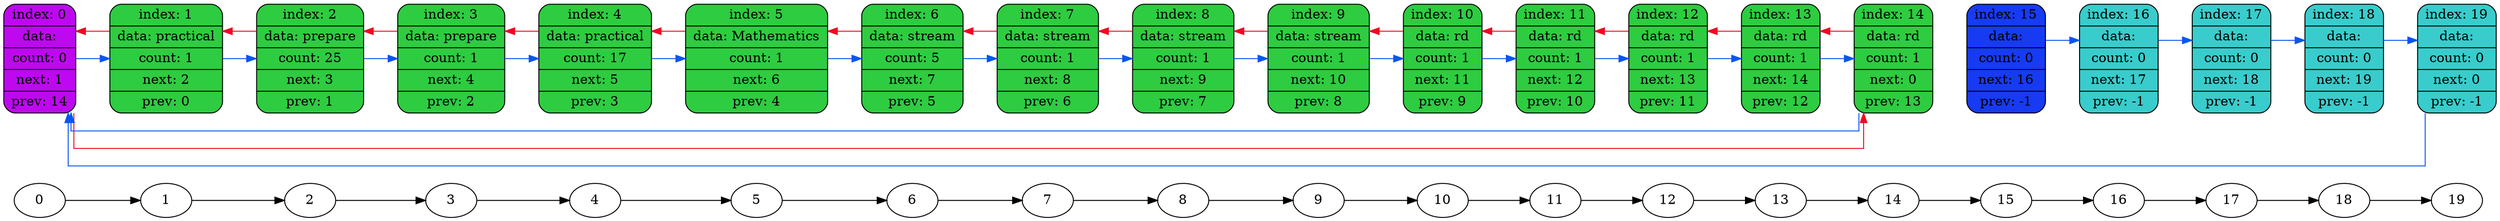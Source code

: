 digraph
{
    graph[splines = ortho]
    rankdir=LR

    "0" -> "1" -> "2" -> "3" -> "4" -> "5" -> "6" -> "7" -> "8" -> "9" -> "10" -> "11" -> "12" -> "13" -> "14" -> "15" -> "16" -> "17" -> "18" -> "19";

    node15[shape=record,style="rounded,filled",fillcolor="#163bf3",label="index: 15 | data:  | count: 0 | next: 16 | prev: -1"];
    node16[shape=record,style="rounded,filled",fillcolor="#39CCCC",label="index: 16 | data:  | count: 0 | next: 17 | prev: -1"];
    node17[shape=record,style="rounded,filled",fillcolor="#39CCCC",label="index: 17 | data:  | count: 0 | next: 18 | prev: -1"];
    node18[shape=record,style="rounded,filled",fillcolor="#39CCCC",label="index: 18 | data:  | count: 0 | next: 19 | prev: -1"];
    node19[shape=record,style="rounded,filled",fillcolor="#39CCCC",label="index: 19 | data:  | count: 0 | next: 0 | prev: -1"];
    node0[shape=record,style="rounded,filled",fillcolor="#BE08F0",label="index: 0 | data:  | count: 0 | next: 1 | prev: 14"];
    node1[shape=record,style="rounded,filled",fillcolor="#2ECC40",label="index: 1 | data: practical | count: 1 | next: 2 | prev: 0"];
    node2[shape=record,style="rounded,filled",fillcolor="#2ECC40",label="index: 2 | data: prepare | count: 25 | next: 3 | prev: 1"];
    node3[shape=record,style="rounded,filled",fillcolor="#2ECC40",label="index: 3 | data: prepare | count: 1 | next: 4 | prev: 2"];
    node4[shape=record,style="rounded,filled",fillcolor="#2ECC40",label="index: 4 | data: practical | count: 17 | next: 5 | prev: 3"];
    node5[shape=record,style="rounded,filled",fillcolor="#2ECC40",label="index: 5 | data: Mathematics | count: 1 | next: 6 | prev: 4"];
    node6[shape=record,style="rounded,filled",fillcolor="#2ECC40",label="index: 6 | data: stream | count: 5 | next: 7 | prev: 5"];
    node7[shape=record,style="rounded,filled",fillcolor="#2ECC40",label="index: 7 | data: stream | count: 1 | next: 8 | prev: 6"];
    node8[shape=record,style="rounded,filled",fillcolor="#2ECC40",label="index: 8 | data: stream | count: 1 | next: 9 | prev: 7"];
    node9[shape=record,style="rounded,filled",fillcolor="#2ECC40",label="index: 9 | data: stream | count: 1 | next: 10 | prev: 8"];
    node10[shape=record,style="rounded,filled",fillcolor="#2ECC40",label="index: 10 | data: rd | count: 1 | next: 11 | prev: 9"];
    node11[shape=record,style="rounded,filled",fillcolor="#2ECC40",label="index: 11 | data: rd | count: 1 | next: 12 | prev: 10"];
    node12[shape=record,style="rounded,filled",fillcolor="#2ECC40",label="index: 12 | data: rd | count: 1 | next: 13 | prev: 11"];
    node13[shape=record,style="rounded,filled",fillcolor="#2ECC40",label="index: 13 | data: rd | count: 1 | next: 14 | prev: 12"];
    node14[shape=record,style="rounded,filled",fillcolor="#2ECC40",label="index: 14 | data: rd | count: 1 | next: 0 | prev: 13"];

    node0 -> node1[color="none"]
    {rank = same; "0"; node0}
    node1 -> node2[color="none"]
    {rank = same; "1"; node1}
    node2 -> node3[color="none"]
    {rank = same; "2"; node2}
    node3 -> node4[color="none"]
    {rank = same; "3"; node3}
    node4 -> node5[color="none"]
    {rank = same; "4"; node4}
    node5 -> node6[color="none"]
    {rank = same; "5"; node5}
    node6 -> node7[color="none"]
    {rank = same; "6"; node6}
    node7 -> node8[color="none"]
    {rank = same; "7"; node7}
    node8 -> node9[color="none"]
    {rank = same; "8"; node8}
    node9 -> node10[color="none"]
    {rank = same; "9"; node9}
    node10 -> node11[color="none"]
    {rank = same; "10"; node10}
    node11 -> node12[color="none"]
    {rank = same; "11"; node11}
    node12 -> node13[color="none"]
    {rank = same; "12"; node12}
    node13 -> node14[color="none"]
    {rank = same; "13"; node13}
    node14 -> node15[color="none"]
    {rank = same; "14"; node14}
    node15 -> node16[color="none"]
    {rank = same; "15"; node15}
    node16 -> node17[color="none"]
    {rank = same; "16"; node16}
    node17 -> node18[color="none"]
    {rank = same; "17"; node17}
    node18 -> node19[color="none"]
    {rank = same; "18"; node18}
    {rank = same; "19"; node19}

    node0 -> node1[color="#0855F0",constraint=false]
    node1 -> node0[color="#F00822",constraint=false]
    node1 -> node2[color="#0855F0",constraint=false]
    node2 -> node1[color="#F00822",constraint=false]
    node2 -> node3[color="#0855F0",constraint=false]
    node3 -> node2[color="#F00822",constraint=false]
    node3 -> node4[color="#0855F0",constraint=false]
    node4 -> node3[color="#F00822",constraint=false]
    node4 -> node5[color="#0855F0",constraint=false]
    node5 -> node4[color="#F00822",constraint=false]
    node5 -> node6[color="#0855F0",constraint=false]
    node6 -> node5[color="#F00822",constraint=false]
    node6 -> node7[color="#0855F0",constraint=false]
    node7 -> node6[color="#F00822",constraint=false]
    node7 -> node8[color="#0855F0",constraint=false]
    node8 -> node7[color="#F00822",constraint=false]
    node8 -> node9[color="#0855F0",constraint=false]
    node9 -> node8[color="#F00822",constraint=false]
    node9 -> node10[color="#0855F0",constraint=false]
    node10 -> node9[color="#F00822",constraint=false]
    node10 -> node11[color="#0855F0",constraint=false]
    node11 -> node10[color="#F00822",constraint=false]
    node11 -> node12[color="#0855F0",constraint=false]
    node12 -> node11[color="#F00822",constraint=false]
    node12 -> node13[color="#0855F0",constraint=false]
    node13 -> node12[color="#F00822",constraint=false]
    node13 -> node14[color="#0855F0",constraint=false]
    node14 -> node13[color="#F00822",constraint=false]
    node14 -> node0[color="#0855F0",constraint=false]

    node0 -> node14[color="#F00822",constraint=false]
    node15 -> node16[color="#0855F0",constraint=false]
    node16 -> node17[color="#0855F0",constraint=false]
    node17 -> node18[color="#0855F0",constraint=false]
    node18 -> node19[color="#0855F0",constraint=false]
    node19 -> node0[color="#0855F0",constraint=false]
}